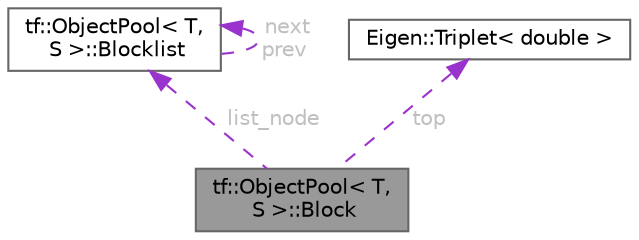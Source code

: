digraph "tf::ObjectPool&lt; T, S &gt;::Block"
{
 // LATEX_PDF_SIZE
  bgcolor="transparent";
  edge [fontname=Helvetica,fontsize=10,labelfontname=Helvetica,labelfontsize=10];
  node [fontname=Helvetica,fontsize=10,shape=box,height=0.2,width=0.4];
  Node1 [id="Node000001",label="tf::ObjectPool\< T,\l S \>::Block",height=0.2,width=0.4,color="gray40", fillcolor="grey60", style="filled", fontcolor="black",tooltip=" "];
  Node2 -> Node1 [id="edge1_Node000001_Node000002",dir="back",color="darkorchid3",style="dashed",tooltip=" ",label=" list_node",fontcolor="grey" ];
  Node2 [id="Node000002",label="tf::ObjectPool\< T,\l S \>::Blocklist",height=0.2,width=0.4,color="gray40", fillcolor="white", style="filled",URL="$structtf_1_1_object_pool_1_1_blocklist.html",tooltip=" "];
  Node2 -> Node2 [id="edge2_Node000002_Node000002",dir="back",color="darkorchid3",style="dashed",tooltip=" ",label=" next\nprev",fontcolor="grey" ];
  Node3 -> Node1 [id="edge3_Node000001_Node000003",dir="back",color="darkorchid3",style="dashed",tooltip=" ",label=" top",fontcolor="grey" ];
  Node3 [id="Node000003",label="Eigen::Triplet\< double \>",height=0.2,width=0.4,color="gray40", fillcolor="white", style="filled",URL="$class_eigen_1_1_triplet.html",tooltip=" "];
}
